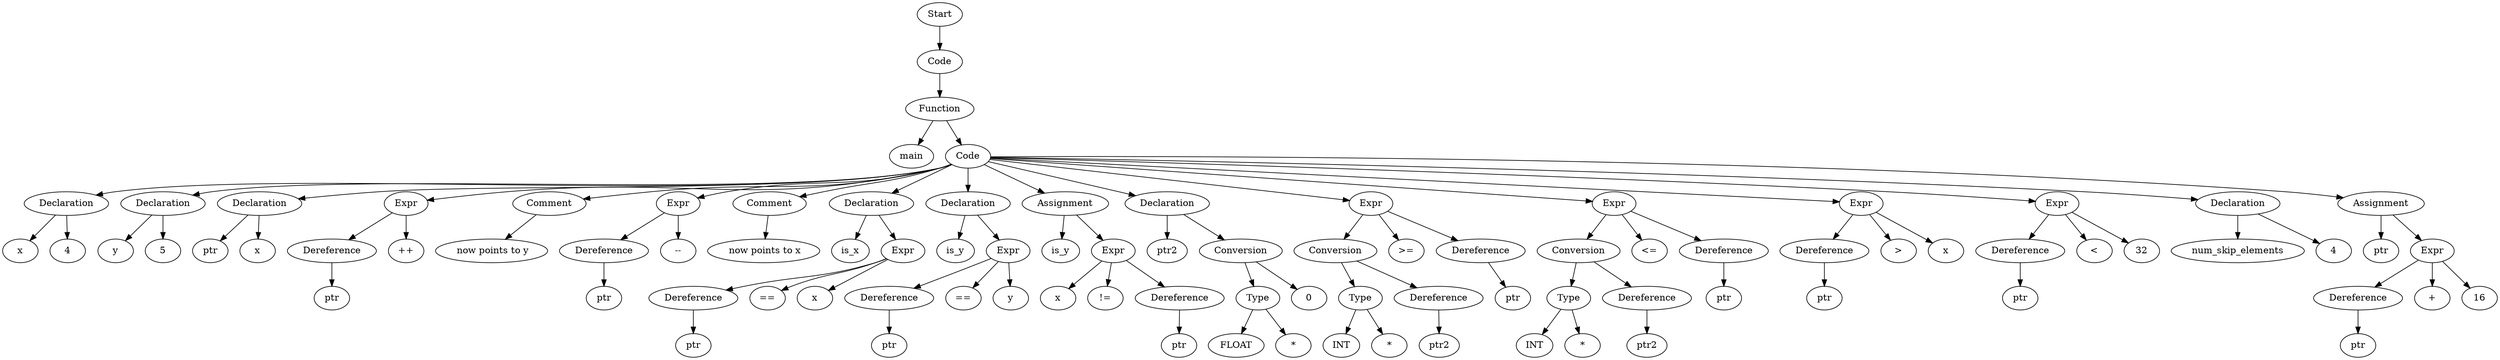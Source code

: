 digraph AST {
  "132672756163312" [label="Start"];
  "132672756163312" -> "132672756160864";
  "132672756160864" [label="Code"];
  "132672756160864" -> "132672756161584";
  "132672756161584" [label="Function"];
  "132672756161584" -> "132672756161968";
  "132672756161584" -> "132672756162544";
  "132672756161968" [label="main"];
  "132672756162544" [label="Code"];
  "132672756162544" -> "132672756160624";
  "132672756162544" -> "132672756161008";
  "132672756162544" -> "132672756163888";
  "132672756162544" -> "132672756165376";
  "132672756162544" -> "132672756165808";
  "132672756162544" -> "132672756164320";
  "132672756162544" -> "132672756164272";
  "132672756162544" -> "132672756163120";
  "132672756162544" -> "132672756167344";
  "132672756162544" -> "132672756167248";
  "132672756162544" -> "132672756164896";
  "132672756162544" -> "132672756170560";
  "132672756162544" -> "132672756302416";
  "132672756162544" -> "132672756303136";
  "132672756162544" -> "132672756303856";
  "132672756162544" -> "132672756304720";
  "132672756162544" -> "132672756305536";
  "132672756160624" [label="Declaration"];
  "132672756160624" -> "132672756161632";
  "132672756160624" -> "132672756160336";
  "132672756161632" [label="x"];
  "132672756160336" [label="4"];
  "132672756161008" [label="Declaration"];
  "132672756161008" -> "132672756169216";
  "132672756161008" -> "132672756163840";
  "132672756169216" [label="y"];
  "132672756163840" [label="5"];
  "132672756163888" [label="Declaration"];
  "132672756163888" -> "132672756162352";
  "132672756163888" -> "132672756165712";
  "132672756162352" [label="ptr"];
  "132672756165712" [label="x"];
  "132672756165376" [label="Expr"];
  "132672756165376" -> "132672756169504";
  "132672756165376" -> "132672756165520";
  "132672756169504" [label="Dereference"];
  "132672756169504" -> "132672756165616";
  "132672756165616" [label="ptr"];
  "132672756165520" [label="++"];
  "132672756165808" [label="Comment"];
  "132672756165808" -> "132672756307072";
  "132672756307072" [label=" now points to y"];
  "132672756164320" [label="Expr"];
  "132672756164320" -> "132672756164656";
  "132672756164320" -> "132672756166432";
  "132672756164656" [label="Dereference"];
  "132672756164656" -> "132672756166048";
  "132672756166048" [label="ptr"];
  "132672756166432" [label="--"];
  "132672756164272" [label="Comment"];
  "132672756164272" -> "132672756307120";
  "132672756307120" [label=" now points to x"];
  "132672756163120" [label="Declaration"];
  "132672756163120" -> "132672756161152";
  "132672756163120" -> "132672756167296";
  "132672756161152" [label="is_x"];
  "132672756167296" [label="Expr"];
  "132672756167296" -> "132672756167008";
  "132672756167296" -> "132672756168352";
  "132672756167296" -> "132672756167776";
  "132672756167008" [label="Dereference"];
  "132672756167008" -> "132672756168016";
  "132672756168016" [label="ptr"];
  "132672756168352" [label="=="];
  "132672756167776" [label="x"];
  "132672756167344" [label="Declaration"];
  "132672756167344" -> "132672756168784";
  "132672756167344" -> "132672756168496";
  "132672756168784" [label="is_y"];
  "132672756168496" [label="Expr"];
  "132672756168496" -> "132672756168736";
  "132672756168496" -> "132672756167104";
  "132672756168496" -> "132672756162592";
  "132672756168736" [label="Dereference"];
  "132672756168736" -> "132672756166816";
  "132672756166816" [label="ptr"];
  "132672756167104" [label="=="];
  "132672756162592" [label="y"];
  "132672756167248" [label="Assignment"];
  "132672756167248" -> "132672756166288";
  "132672756167248" -> "132672756165040";
  "132672756166288" [label="is_y"];
  "132672756165040" [label="Expr"];
  "132672756165040" -> "132672756169552";
  "132672756165040" -> "132672756164512";
  "132672756165040" -> "132672756160816";
  "132672756169552" [label="x"];
  "132672756164512" [label="!="];
  "132672756160816" [label="Dereference"];
  "132672756160816" -> "132672756169792";
  "132672756169792" [label="ptr"];
  "132672756164896" [label="Declaration"];
  "132672756164896" -> "132672756170032";
  "132672756164896" -> "132672756160576";
  "132672756170032" [label="ptr2"];
  "132672756160576" [label="Conversion"];
  "132672756160576" -> "132672756168448";
  "132672756160576" -> "132672756170656";
  "132672756168448" [label="Type"];
  "132672756168448" -> "132672756168064";
  "132672756168448" -> "132672756167632";
  "132672756168064" [label="FLOAT"];
  "132672756167632" [label="*"];
  "132672756170656" [label="0"];
  "132672756170560" [label="Expr"];
  "132672756170560" -> "132672756169408";
  "132672756170560" -> "132672756302128";
  "132672756170560" -> "132672756168112";
  "132672756169408" [label="Conversion"];
  "132672756169408" -> "132672756166768";
  "132672756169408" -> "132672756167488";
  "132672756166768" [label="Type"];
  "132672756166768" -> "132672756166720";
  "132672756166768" -> "132672756166096";
  "132672756166720" [label="INT"];
  "132672756166096" [label="*"];
  "132672756167488" [label="Dereference"];
  "132672756167488" -> "132672756302224";
  "132672756302224" [label="ptr2"];
  "132672756302128" [label=">="];
  "132672756168112" [label="Dereference"];
  "132672756168112" -> "132672756302512";
  "132672756302512" [label="ptr"];
  "132672756302416" [label="Expr"];
  "132672756302416" -> "132672756167728";
  "132672756302416" -> "132672756302848";
  "132672756302416" -> "132672756167872";
  "132672756167728" [label="Conversion"];
  "132672756167728" -> "132672756165328";
  "132672756167728" -> "132672756168928";
  "132672756165328" [label="Type"];
  "132672756165328" -> "132672756164944";
  "132672756165328" -> "132672756164464";
  "132672756164944" [label="INT"];
  "132672756164464" [label="*"];
  "132672756168928" [label="Dereference"];
  "132672756168928" -> "132672756302944";
  "132672756302944" [label="ptr2"];
  "132672756302848" [label="<="];
  "132672756167872" [label="Dereference"];
  "132672756167872" -> "132672756303232";
  "132672756303232" [label="ptr"];
  "132672756303136" [label="Expr"];
  "132672756303136" -> "132672756162976";
  "132672756303136" -> "132672756303568";
  "132672756303136" -> "132672756304144";
  "132672756162976" [label="Dereference"];
  "132672756162976" -> "132672756303664";
  "132672756303664" [label="ptr"];
  "132672756303568" [label=">"];
  "132672756304144" [label="x"];
  "132672756303856" [label="Expr"];
  "132672756303856" -> "132672756166912";
  "132672756303856" -> "132672756304432";
  "132672756303856" -> "132672756304816";
  "132672756166912" [label="Dereference"];
  "132672756166912" -> "132672756304528";
  "132672756304528" [label="ptr"];
  "132672756304432" [label="<"];
  "132672756304816" [label="32"];
  "132672756304720" [label="Declaration"];
  "132672756304720" -> "132672756305152";
  "132672756304720" -> "132672756305632";
  "132672756305152" [label="num_skip_elements"];
  "132672756305632" [label="4"];
  "132672756305536" [label="Assignment"];
  "132672756305536" -> "132672756305776";
  "132672756305536" -> "132672756305920";
  "132672756305776" [label="ptr"];
  "132672756305920" [label="Expr"];
  "132672756305920" -> "132672756166336";
  "132672756305920" -> "132672756306208";
  "132672756305920" -> "132672756167920";
  "132672756166336" [label="Dereference"];
  "132672756166336" -> "132672756306304";
  "132672756306304" [label="ptr"];
  "132672756306208" [label="+"];
  "132672756167920" [label="16"];
}
